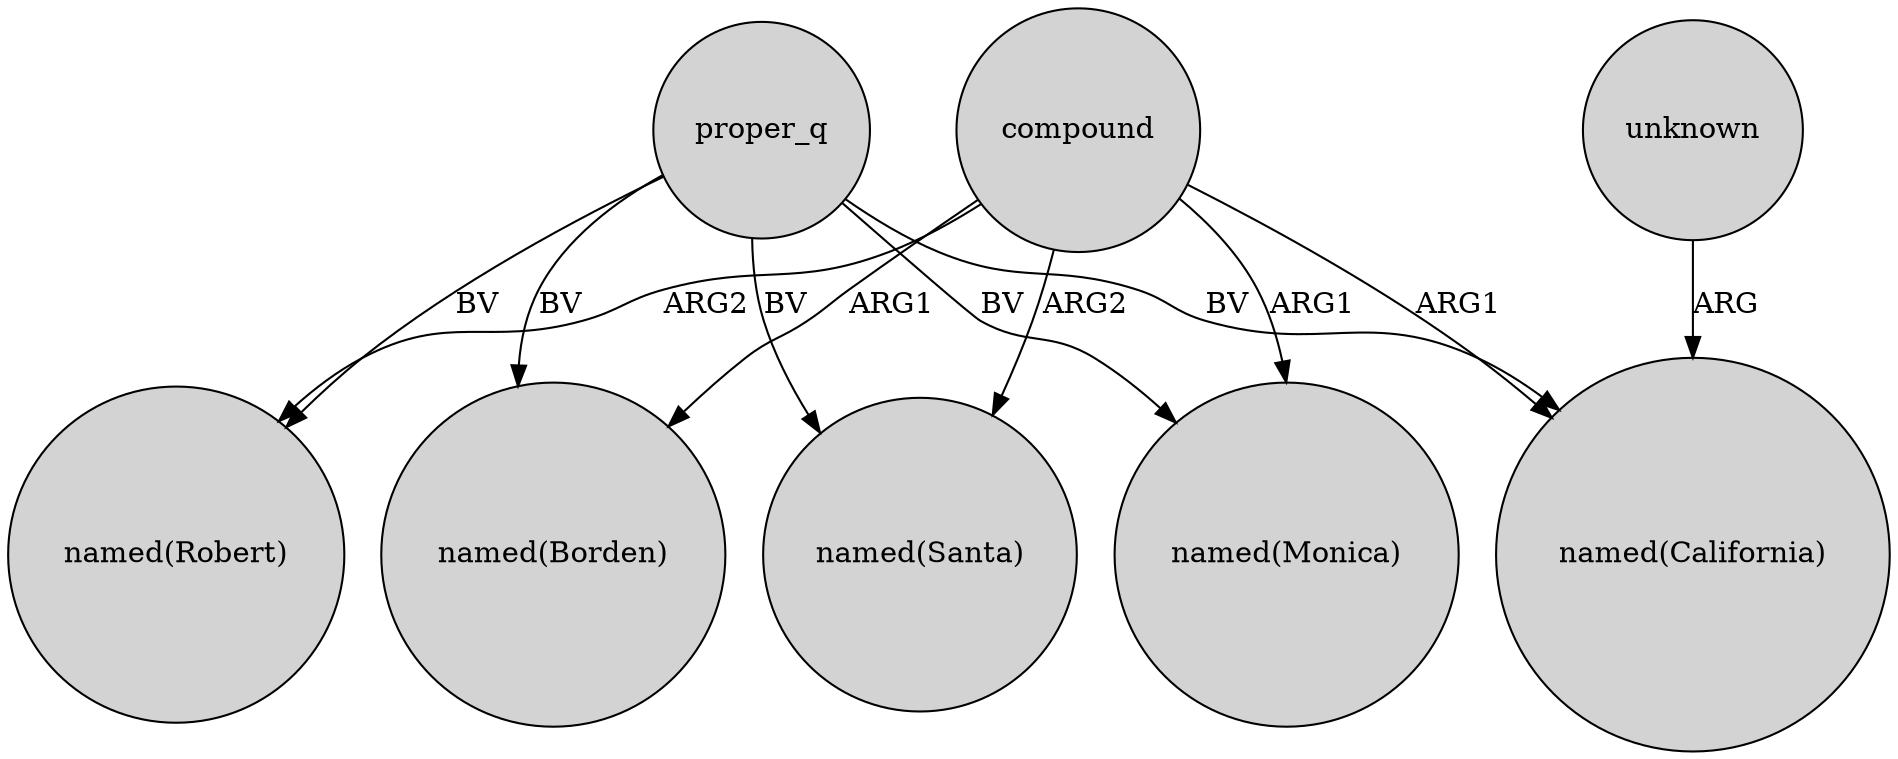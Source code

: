 digraph {
	node [shape=circle style=filled]
	proper_q -> "named(Borden)" [label=BV]
	compound -> "named(Santa)" [label=ARG2]
	proper_q -> "named(California)" [label=BV]
	compound -> "named(California)" [label=ARG1]
	proper_q -> "named(Robert)" [label=BV]
	proper_q -> "named(Monica)" [label=BV]
	compound -> "named(Monica)" [label=ARG1]
	proper_q -> "named(Santa)" [label=BV]
	compound -> "named(Borden)" [label=ARG1]
	unknown -> "named(California)" [label=ARG]
	compound -> "named(Robert)" [label=ARG2]
}
